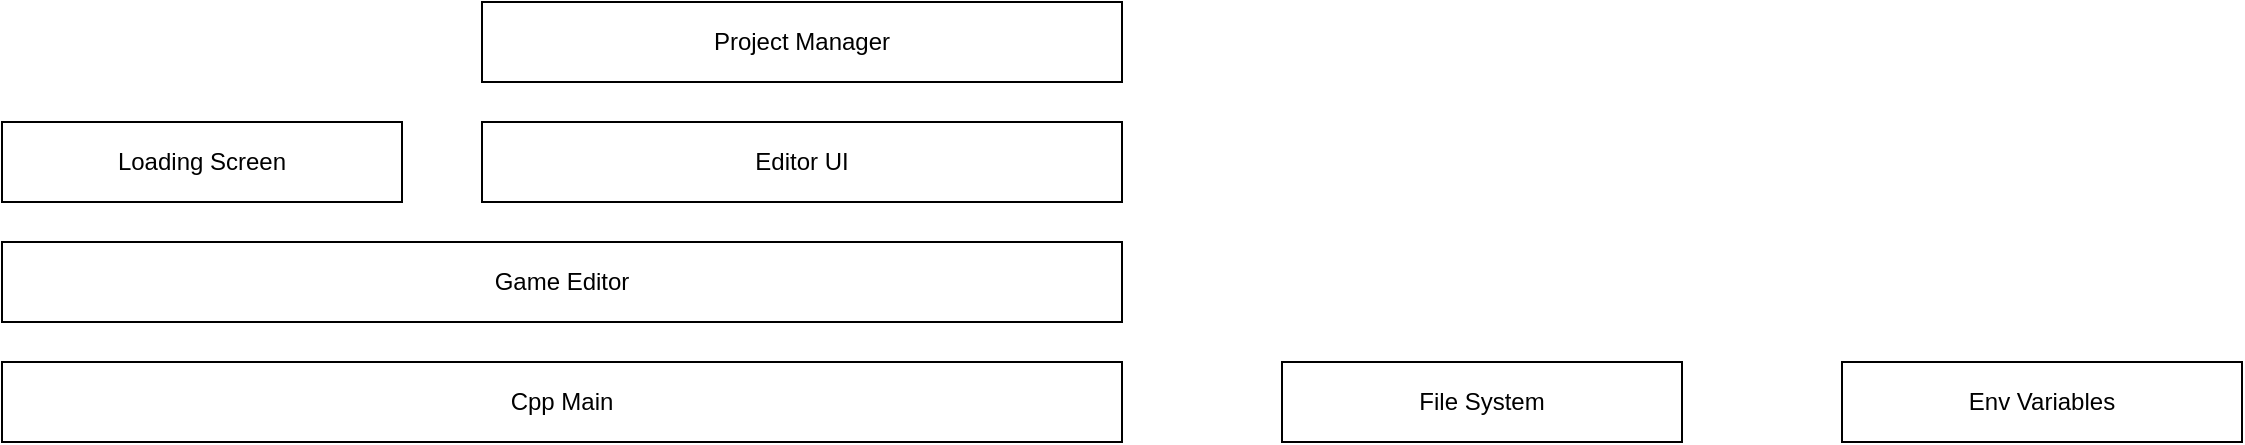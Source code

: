 <mxfile version="20.7.4" type="device" pages="3"><diagram id="fkCVqk4EO3FC1Or1TDPq" name="Editor"><mxGraphModel dx="1418" dy="828" grid="1" gridSize="10" guides="1" tooltips="1" connect="1" arrows="1" fold="1" page="1" pageScale="1" pageWidth="850" pageHeight="1100" math="0" shadow="0"><root><mxCell id="0"/><mxCell id="1" parent="0"/><mxCell id="SRLuMldQB0GQNbpFYUxF-1" value="Cpp Main" style="rounded=0;whiteSpace=wrap;html=1;" parent="1" vertex="1"><mxGeometry x="120" y="600" width="560" height="40" as="geometry"/></mxCell><mxCell id="SRLuMldQB0GQNbpFYUxF-2" value="Game Editor" style="rounded=0;whiteSpace=wrap;html=1;" parent="1" vertex="1"><mxGeometry x="120" y="540" width="560" height="40" as="geometry"/></mxCell><mxCell id="SRLuMldQB0GQNbpFYUxF-3" value="Loading Screen" style="rounded=0;whiteSpace=wrap;html=1;" parent="1" vertex="1"><mxGeometry x="120" y="480" width="200" height="40" as="geometry"/></mxCell><mxCell id="SRLuMldQB0GQNbpFYUxF-5" value="Editor UI" style="rounded=0;whiteSpace=wrap;html=1;" parent="1" vertex="1"><mxGeometry x="360" y="480" width="320" height="40" as="geometry"/></mxCell><mxCell id="SRLuMldQB0GQNbpFYUxF-7" value="File System" style="rounded=0;whiteSpace=wrap;html=1;" parent="1" vertex="1"><mxGeometry x="760" y="600" width="200" height="40" as="geometry"/></mxCell><mxCell id="SRLuMldQB0GQNbpFYUxF-8" value="Env Variables" style="rounded=0;whiteSpace=wrap;html=1;" parent="1" vertex="1"><mxGeometry x="1040" y="600" width="200" height="40" as="geometry"/></mxCell><mxCell id="WoVDUcz922fON9Naixm7-1" value="Project Manager" style="rounded=0;whiteSpace=wrap;html=1;" vertex="1" parent="1"><mxGeometry x="360" y="420" width="320" height="40" as="geometry"/></mxCell></root></mxGraphModel></diagram><diagram id="0YblVZ5Pa6CkGPhUj-uC" name="Project Manager"><mxGraphModel dx="1418" dy="828" grid="1" gridSize="10" guides="1" tooltips="1" connect="1" arrows="1" fold="1" page="1" pageScale="1" pageWidth="850" pageHeight="1100" math="0" shadow="0"><root><mxCell id="0"/><mxCell id="1" parent="0"/><mxCell id="rkddNh8G30Ofl9ZYgHOJ-1" value="Project Manager" style="rounded=0;whiteSpace=wrap;html=1;" vertex="1" parent="1"><mxGeometry x="120" y="560" width="760" height="40" as="geometry"/></mxCell><mxCell id="rkddNh8G30Ofl9ZYgHOJ-2" value="Game Project" style="rounded=0;whiteSpace=wrap;html=1;" vertex="1" parent="1"><mxGeometry x="120" y="500" width="760" height="40" as="geometry"/></mxCell><mxCell id="rkddNh8G30Ofl9ZYgHOJ-5" value="Advanced Scene" style="rounded=0;whiteSpace=wrap;html=1;" vertex="1" parent="1"><mxGeometry x="320" y="440" width="560" height="40" as="geometry"/></mxCell><mxCell id="rkddNh8G30Ofl9ZYgHOJ-6" value="Project Setting" style="rounded=0;whiteSpace=wrap;html=1;" vertex="1" parent="1"><mxGeometry x="120" y="440" width="160" height="40" as="geometry"/></mxCell><mxCell id="rkddNh8G30Ofl9ZYgHOJ-7" value="Level Builder" style="rounded=0;whiteSpace=wrap;html=1;" vertex="1" parent="1"><mxGeometry x="320" y="380" width="160" height="40" as="geometry"/></mxCell><mxCell id="rkddNh8G30Ofl9ZYgHOJ-8" value="Screen Builder" style="rounded=0;whiteSpace=wrap;html=1;" vertex="1" parent="1"><mxGeometry x="520" y="380" width="160" height="40" as="geometry"/></mxCell><mxCell id="rkddNh8G30Ofl9ZYgHOJ-9" value="Object Builder" style="rounded=0;whiteSpace=wrap;html=1;" vertex="1" parent="1"><mxGeometry x="720" y="380" width="160" height="40" as="geometry"/></mxCell><mxCell id="rkddNh8G30Ofl9ZYgHOJ-11" value="Game Level" style="rounded=0;whiteSpace=wrap;html=1;" vertex="1" parent="1"><mxGeometry x="320" y="320" width="160" height="40" as="geometry"/></mxCell><mxCell id="rkddNh8G30Ofl9ZYgHOJ-12" value="Game Screen" style="rounded=0;whiteSpace=wrap;html=1;" vertex="1" parent="1"><mxGeometry x="520" y="320" width="160" height="40" as="geometry"/></mxCell><mxCell id="rkddNh8G30Ofl9ZYgHOJ-13" value="Game object" style="rounded=0;whiteSpace=wrap;html=1;" vertex="1" parent="1"><mxGeometry x="720" y="320" width="160" height="40" as="geometry"/></mxCell></root></mxGraphModel></diagram><diagram id="EK8qmMkJ0i1kG7EvBm7k" name="Game Level"><mxGraphModel dx="1418" dy="828" grid="1" gridSize="10" guides="1" tooltips="1" connect="1" arrows="1" fold="1" page="1" pageScale="1" pageWidth="850" pageHeight="1100" math="0" shadow="0"><root><mxCell id="0"/><mxCell id="1" parent="0"/><mxCell id="P7qWW_w_C-AT8qNg-oV2-1" value="Game Level" style="rounded=0;whiteSpace=wrap;html=1;" vertex="1" parent="1"><mxGeometry x="120" y="600" width="760" height="40" as="geometry"/></mxCell><mxCell id="P7qWW_w_C-AT8qNg-oV2-2" value="Source Code" style="rounded=0;whiteSpace=wrap;html=1;" vertex="1" parent="1"><mxGeometry x="320" y="540" width="160" height="40" as="geometry"/></mxCell><mxCell id="P7qWW_w_C-AT8qNg-oV2-3" value="Json Scene" style="rounded=0;whiteSpace=wrap;html=1;" vertex="1" parent="1"><mxGeometry x="520" y="540" width="160" height="40" as="geometry"/></mxCell><mxCell id="P7qWW_w_C-AT8qNg-oV2-4" value="Level Setting" style="rounded=0;whiteSpace=wrap;html=1;" vertex="1" parent="1"><mxGeometry x="120" y="540" width="160" height="40" as="geometry"/></mxCell><mxCell id="P7qWW_w_C-AT8qNg-oV2-6" value="Resource" style="rounded=0;whiteSpace=wrap;html=1;" vertex="1" parent="1"><mxGeometry x="720" y="540" width="160" height="40" as="geometry"/></mxCell></root></mxGraphModel></diagram></mxfile>